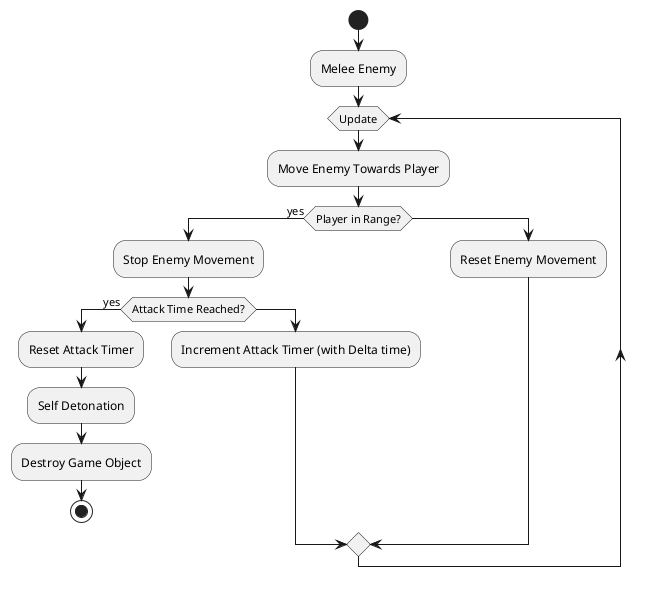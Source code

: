 @startuml
start
:Melee Enemy;
while (Update)
    :Move Enemy Towards Player;
    if (Player in Range?) then (yes)
        :Stop Enemy Movement;
        if (Attack Time Reached?) then (yes)
            :Reset Attack Timer;
            :Self Detonation;
            :Destroy Game Object;
            stop
        else
            :Increment Attack Timer (with Delta time);
        endif
    else
        :Reset Enemy Movement;
    endif
endwhile
-[hidden]->
detach
@enduml